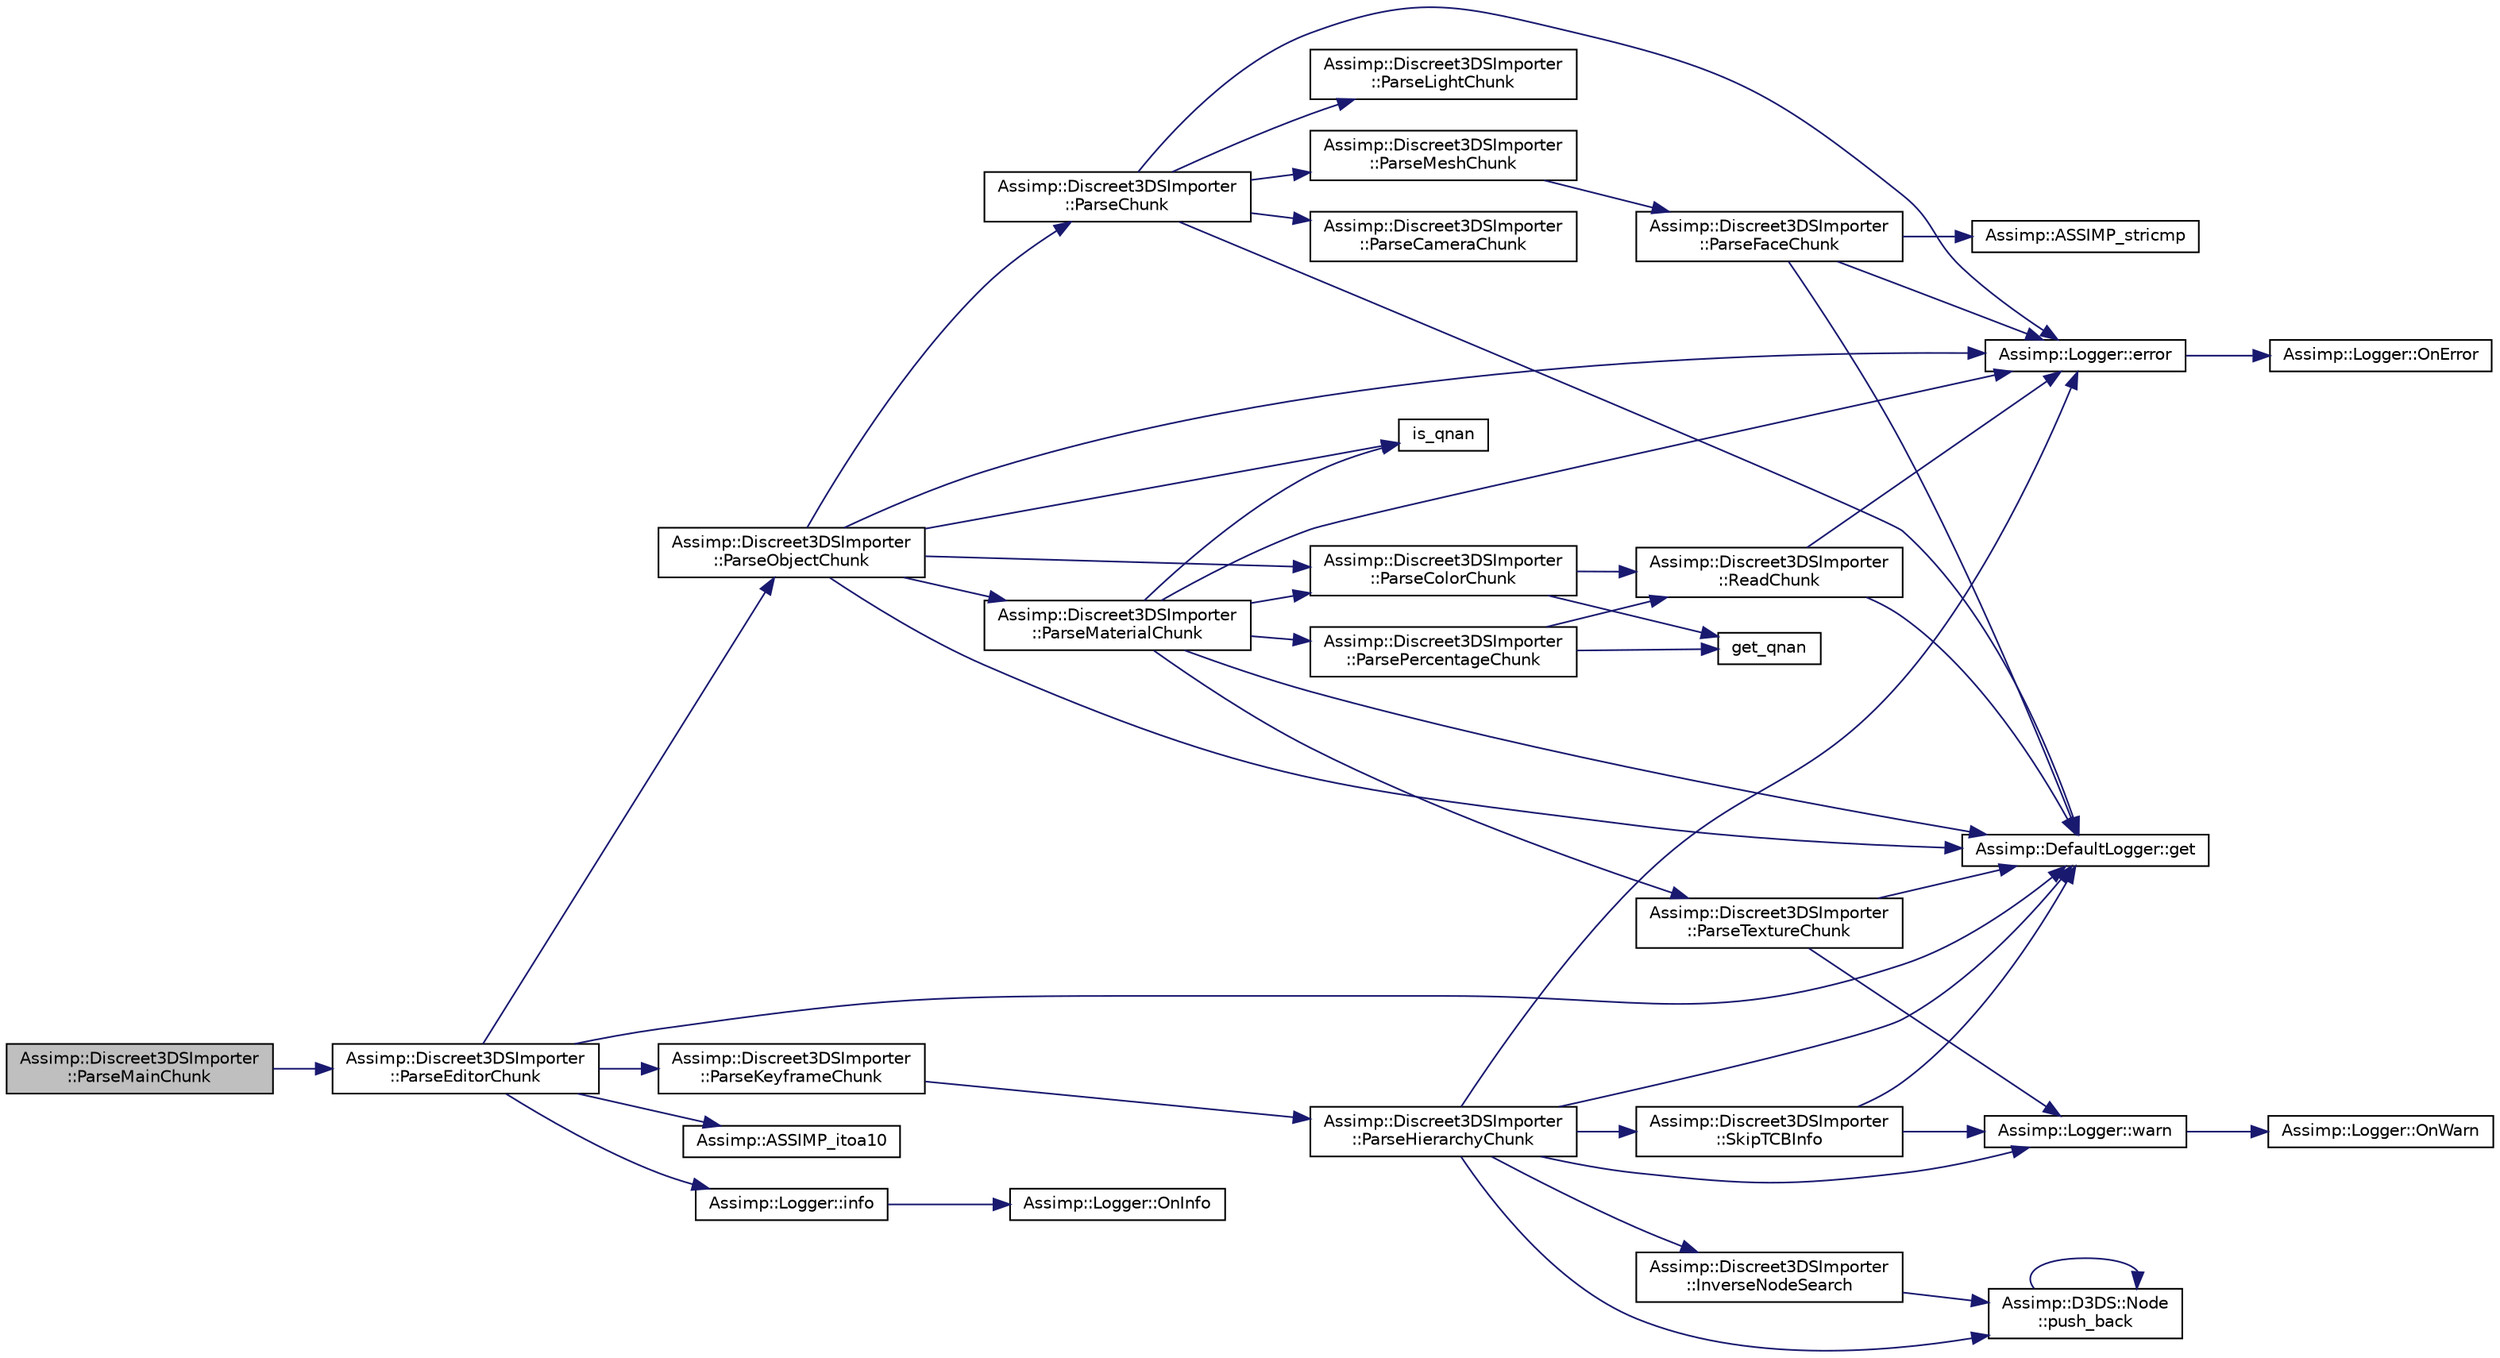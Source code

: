 digraph "Assimp::Discreet3DSImporter::ParseMainChunk"
{
  edge [fontname="Helvetica",fontsize="10",labelfontname="Helvetica",labelfontsize="10"];
  node [fontname="Helvetica",fontsize="10",shape=record];
  rankdir="LR";
  Node1 [label="Assimp::Discreet3DSImporter\l::ParseMainChunk",height=0.2,width=0.4,color="black", fillcolor="grey75", style="filled", fontcolor="black"];
  Node1 -> Node2 [color="midnightblue",fontsize="10",style="solid",fontname="Helvetica"];
  Node2 [label="Assimp::Discreet3DSImporter\l::ParseEditorChunk",height=0.2,width=0.4,color="black", fillcolor="white", style="filled",URL="$class_assimp_1_1_discreet3_d_s_importer.html#addcb60797b0e32d22344072686c689c5"];
  Node2 -> Node3 [color="midnightblue",fontsize="10",style="solid",fontname="Helvetica"];
  Node3 [label="Assimp::Discreet3DSImporter\l::ParseObjectChunk",height=0.2,width=0.4,color="black", fillcolor="white", style="filled",URL="$class_assimp_1_1_discreet3_d_s_importer.html#aaa3cbae948bc9b29d2b9a9148cee56df"];
  Node3 -> Node4 [color="midnightblue",fontsize="10",style="solid",fontname="Helvetica"];
  Node4 [label="Assimp::Discreet3DSImporter\l::ParseChunk",height=0.2,width=0.4,color="black", fillcolor="white", style="filled",URL="$class_assimp_1_1_discreet3_d_s_importer.html#a73f4620770f9025734df29b2e5f877a3"];
  Node4 -> Node5 [color="midnightblue",fontsize="10",style="solid",fontname="Helvetica"];
  Node5 [label="Assimp::Discreet3DSImporter\l::ParseMeshChunk",height=0.2,width=0.4,color="black", fillcolor="white", style="filled",URL="$class_assimp_1_1_discreet3_d_s_importer.html#afe554f1673a9da4414338c0f728c4291"];
  Node5 -> Node6 [color="midnightblue",fontsize="10",style="solid",fontname="Helvetica"];
  Node6 [label="Assimp::Discreet3DSImporter\l::ParseFaceChunk",height=0.2,width=0.4,color="black", fillcolor="white", style="filled",URL="$class_assimp_1_1_discreet3_d_s_importer.html#ac1e6397477c3199f10f6ec67bb02c219"];
  Node6 -> Node7 [color="midnightblue",fontsize="10",style="solid",fontname="Helvetica"];
  Node7 [label="Assimp::ASSIMP_stricmp",height=0.2,width=0.4,color="black", fillcolor="white", style="filled",URL="$namespace_assimp.html#a72851b2740829d0e26ee31da7af20ce6",tooltip="Helper function to do platform independent string comparison. "];
  Node6 -> Node8 [color="midnightblue",fontsize="10",style="solid",fontname="Helvetica"];
  Node8 [label="Assimp::DefaultLogger::get",height=0.2,width=0.4,color="black", fillcolor="white", style="filled",URL="$class_assimp_1_1_default_logger.html#a093cac26b06553ac774f84769cb0d691",tooltip="Getter for singleton instance. "];
  Node6 -> Node9 [color="midnightblue",fontsize="10",style="solid",fontname="Helvetica"];
  Node9 [label="Assimp::Logger::error",height=0.2,width=0.4,color="black", fillcolor="white", style="filled",URL="$class_assimp_1_1_logger.html#aa8b7c3f56dc4cecfdacc8bb36ba3fac1",tooltip="Writes an error message. "];
  Node9 -> Node10 [color="midnightblue",fontsize="10",style="solid",fontname="Helvetica"];
  Node10 [label="Assimp::Logger::OnError",height=0.2,width=0.4,color="black", fillcolor="white", style="filled",URL="$class_assimp_1_1_logger.html#ae2ea0790aba6125b90af0f2768b0759d",tooltip="Called as a request to write a specific error message. "];
  Node4 -> Node11 [color="midnightblue",fontsize="10",style="solid",fontname="Helvetica"];
  Node11 [label="Assimp::Discreet3DSImporter\l::ParseLightChunk",height=0.2,width=0.4,color="black", fillcolor="white", style="filled",URL="$class_assimp_1_1_discreet3_d_s_importer.html#a115410365c7dd151f3eb09437622e8b8"];
  Node4 -> Node8 [color="midnightblue",fontsize="10",style="solid",fontname="Helvetica"];
  Node4 -> Node9 [color="midnightblue",fontsize="10",style="solid",fontname="Helvetica"];
  Node4 -> Node12 [color="midnightblue",fontsize="10",style="solid",fontname="Helvetica"];
  Node12 [label="Assimp::Discreet3DSImporter\l::ParseCameraChunk",height=0.2,width=0.4,color="black", fillcolor="white", style="filled",URL="$class_assimp_1_1_discreet3_d_s_importer.html#a279e418f7750e3952af2d76a9efa4d08"];
  Node3 -> Node13 [color="midnightblue",fontsize="10",style="solid",fontname="Helvetica"];
  Node13 [label="Assimp::Discreet3DSImporter\l::ParseMaterialChunk",height=0.2,width=0.4,color="black", fillcolor="white", style="filled",URL="$class_assimp_1_1_discreet3_d_s_importer.html#a76d66329668485c4b83267a6bf13107e"];
  Node13 -> Node8 [color="midnightblue",fontsize="10",style="solid",fontname="Helvetica"];
  Node13 -> Node9 [color="midnightblue",fontsize="10",style="solid",fontname="Helvetica"];
  Node13 -> Node14 [color="midnightblue",fontsize="10",style="solid",fontname="Helvetica"];
  Node14 [label="Assimp::Discreet3DSImporter\l::ParseColorChunk",height=0.2,width=0.4,color="black", fillcolor="white", style="filled",URL="$class_assimp_1_1_discreet3_d_s_importer.html#a4867514c89575df1f0786b34ab48a716"];
  Node14 -> Node15 [color="midnightblue",fontsize="10",style="solid",fontname="Helvetica"];
  Node15 [label="get_qnan",height=0.2,width=0.4,color="black", fillcolor="white", style="filled",URL="$qnan_8h.html#a34ba4591ca5cac28d3e9a2f0436e7f63",tooltip="Get a fresh qnan. "];
  Node14 -> Node16 [color="midnightblue",fontsize="10",style="solid",fontname="Helvetica"];
  Node16 [label="Assimp::Discreet3DSImporter\l::ReadChunk",height=0.2,width=0.4,color="black", fillcolor="white", style="filled",URL="$class_assimp_1_1_discreet3_d_s_importer.html#a06fa96fa8a91de3f8a53f85b815a012a"];
  Node16 -> Node8 [color="midnightblue",fontsize="10",style="solid",fontname="Helvetica"];
  Node16 -> Node9 [color="midnightblue",fontsize="10",style="solid",fontname="Helvetica"];
  Node13 -> Node17 [color="midnightblue",fontsize="10",style="solid",fontname="Helvetica"];
  Node17 [label="is_qnan",height=0.2,width=0.4,color="black", fillcolor="white", style="filled",URL="$qnan_8h.html#aba07171feddf4c9513c2424a630b03a5"];
  Node13 -> Node18 [color="midnightblue",fontsize="10",style="solid",fontname="Helvetica"];
  Node18 [label="Assimp::Discreet3DSImporter\l::ParsePercentageChunk",height=0.2,width=0.4,color="black", fillcolor="white", style="filled",URL="$class_assimp_1_1_discreet3_d_s_importer.html#aa6600a8ca104382d64c5ae6d15d7c43f"];
  Node18 -> Node16 [color="midnightblue",fontsize="10",style="solid",fontname="Helvetica"];
  Node18 -> Node15 [color="midnightblue",fontsize="10",style="solid",fontname="Helvetica"];
  Node13 -> Node19 [color="midnightblue",fontsize="10",style="solid",fontname="Helvetica"];
  Node19 [label="Assimp::Discreet3DSImporter\l::ParseTextureChunk",height=0.2,width=0.4,color="black", fillcolor="white", style="filled",URL="$class_assimp_1_1_discreet3_d_s_importer.html#a89aa731f59d28efa84d9a1707320c824"];
  Node19 -> Node8 [color="midnightblue",fontsize="10",style="solid",fontname="Helvetica"];
  Node19 -> Node20 [color="midnightblue",fontsize="10",style="solid",fontname="Helvetica"];
  Node20 [label="Assimp::Logger::warn",height=0.2,width=0.4,color="black", fillcolor="white", style="filled",URL="$class_assimp_1_1_logger.html#a32bc5ee4b23df13551b83b925907f1b1",tooltip="Writes a warning message. "];
  Node20 -> Node21 [color="midnightblue",fontsize="10",style="solid",fontname="Helvetica"];
  Node21 [label="Assimp::Logger::OnWarn",height=0.2,width=0.4,color="black", fillcolor="white", style="filled",URL="$class_assimp_1_1_logger.html#ab8066978dd37992f711d75d49cf4607b",tooltip="Called as a request to write a specific warn message. "];
  Node3 -> Node14 [color="midnightblue",fontsize="10",style="solid",fontname="Helvetica"];
  Node3 -> Node17 [color="midnightblue",fontsize="10",style="solid",fontname="Helvetica"];
  Node3 -> Node8 [color="midnightblue",fontsize="10",style="solid",fontname="Helvetica"];
  Node3 -> Node9 [color="midnightblue",fontsize="10",style="solid",fontname="Helvetica"];
  Node2 -> Node22 [color="midnightblue",fontsize="10",style="solid",fontname="Helvetica"];
  Node22 [label="Assimp::Discreet3DSImporter\l::ParseKeyframeChunk",height=0.2,width=0.4,color="black", fillcolor="white", style="filled",URL="$class_assimp_1_1_discreet3_d_s_importer.html#a7557960504c1f4195c7111878d33b234"];
  Node22 -> Node23 [color="midnightblue",fontsize="10",style="solid",fontname="Helvetica"];
  Node23 [label="Assimp::Discreet3DSImporter\l::ParseHierarchyChunk",height=0.2,width=0.4,color="black", fillcolor="white", style="filled",URL="$class_assimp_1_1_discreet3_d_s_importer.html#a05fd11e49ea30b289cd176a4418ec33c"];
  Node23 -> Node24 [color="midnightblue",fontsize="10",style="solid",fontname="Helvetica"];
  Node24 [label="Assimp::D3DS::Node\l::push_back",height=0.2,width=0.4,color="black", fillcolor="white", style="filled",URL="$struct_assimp_1_1_d3_d_s_1_1_node.html#af2898c6e9e4dbd0786a9508b1df360f6"];
  Node24 -> Node24 [color="midnightblue",fontsize="10",style="solid",fontname="Helvetica"];
  Node23 -> Node25 [color="midnightblue",fontsize="10",style="solid",fontname="Helvetica"];
  Node25 [label="Assimp::Discreet3DSImporter\l::InverseNodeSearch",height=0.2,width=0.4,color="black", fillcolor="white", style="filled",URL="$class_assimp_1_1_discreet3_d_s_importer.html#ad327257d0e1abb7e18fbc0d094f16455"];
  Node25 -> Node24 [color="midnightblue",fontsize="10",style="solid",fontname="Helvetica"];
  Node23 -> Node8 [color="midnightblue",fontsize="10",style="solid",fontname="Helvetica"];
  Node23 -> Node20 [color="midnightblue",fontsize="10",style="solid",fontname="Helvetica"];
  Node23 -> Node26 [color="midnightblue",fontsize="10",style="solid",fontname="Helvetica"];
  Node26 [label="Assimp::Discreet3DSImporter\l::SkipTCBInfo",height=0.2,width=0.4,color="black", fillcolor="white", style="filled",URL="$class_assimp_1_1_discreet3_d_s_importer.html#a005fff2dc71c6befc7ada7397c058266"];
  Node26 -> Node8 [color="midnightblue",fontsize="10",style="solid",fontname="Helvetica"];
  Node26 -> Node20 [color="midnightblue",fontsize="10",style="solid",fontname="Helvetica"];
  Node23 -> Node9 [color="midnightblue",fontsize="10",style="solid",fontname="Helvetica"];
  Node2 -> Node27 [color="midnightblue",fontsize="10",style="solid",fontname="Helvetica"];
  Node27 [label="Assimp::ASSIMP_itoa10",height=0.2,width=0.4,color="black", fillcolor="white", style="filled",URL="$namespace_assimp.html#a95de3dd4de6a42bfed3eb0a9fcea48be",tooltip="itoa with a fixed base 10 &#39;itoa&#39; is not consistently available on all platforms so it is quite useful..."];
  Node2 -> Node8 [color="midnightblue",fontsize="10",style="solid",fontname="Helvetica"];
  Node2 -> Node28 [color="midnightblue",fontsize="10",style="solid",fontname="Helvetica"];
  Node28 [label="Assimp::Logger::info",height=0.2,width=0.4,color="black", fillcolor="white", style="filled",URL="$class_assimp_1_1_logger.html#a12b8a125083c47ac0bb6056f00761e52",tooltip="Writes a info message. "];
  Node28 -> Node29 [color="midnightblue",fontsize="10",style="solid",fontname="Helvetica"];
  Node29 [label="Assimp::Logger::OnInfo",height=0.2,width=0.4,color="black", fillcolor="white", style="filled",URL="$class_assimp_1_1_logger.html#aba81c4562ff8db83f06c6b62f2eb7983",tooltip="Called as a request to write a specific info message. "];
}

